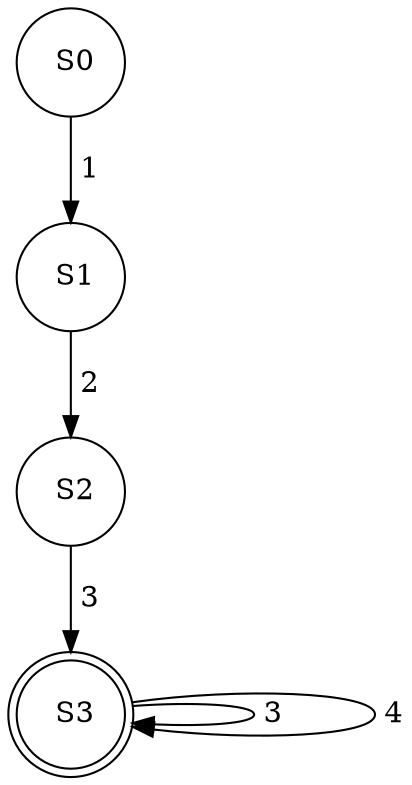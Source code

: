 digraph G { 

nodesep=0.8;

ranksep=0.5;

S0[shape= "circle"  label = " S0" ] 
S1[shape= "circle"  label = " S1" ] 
S2[shape= "circle"  label = " S2" ] 
S3[shape= "doublecircle"  label = " S3" ] 
S0-> S1[label =" 1"]; 
S1-> S2[label =" 2"]; 
S2-> S3[label =" 3"]; 
S3-> S3[label =" 3"]; 
S3-> S3[label =" 4"]; 

}

